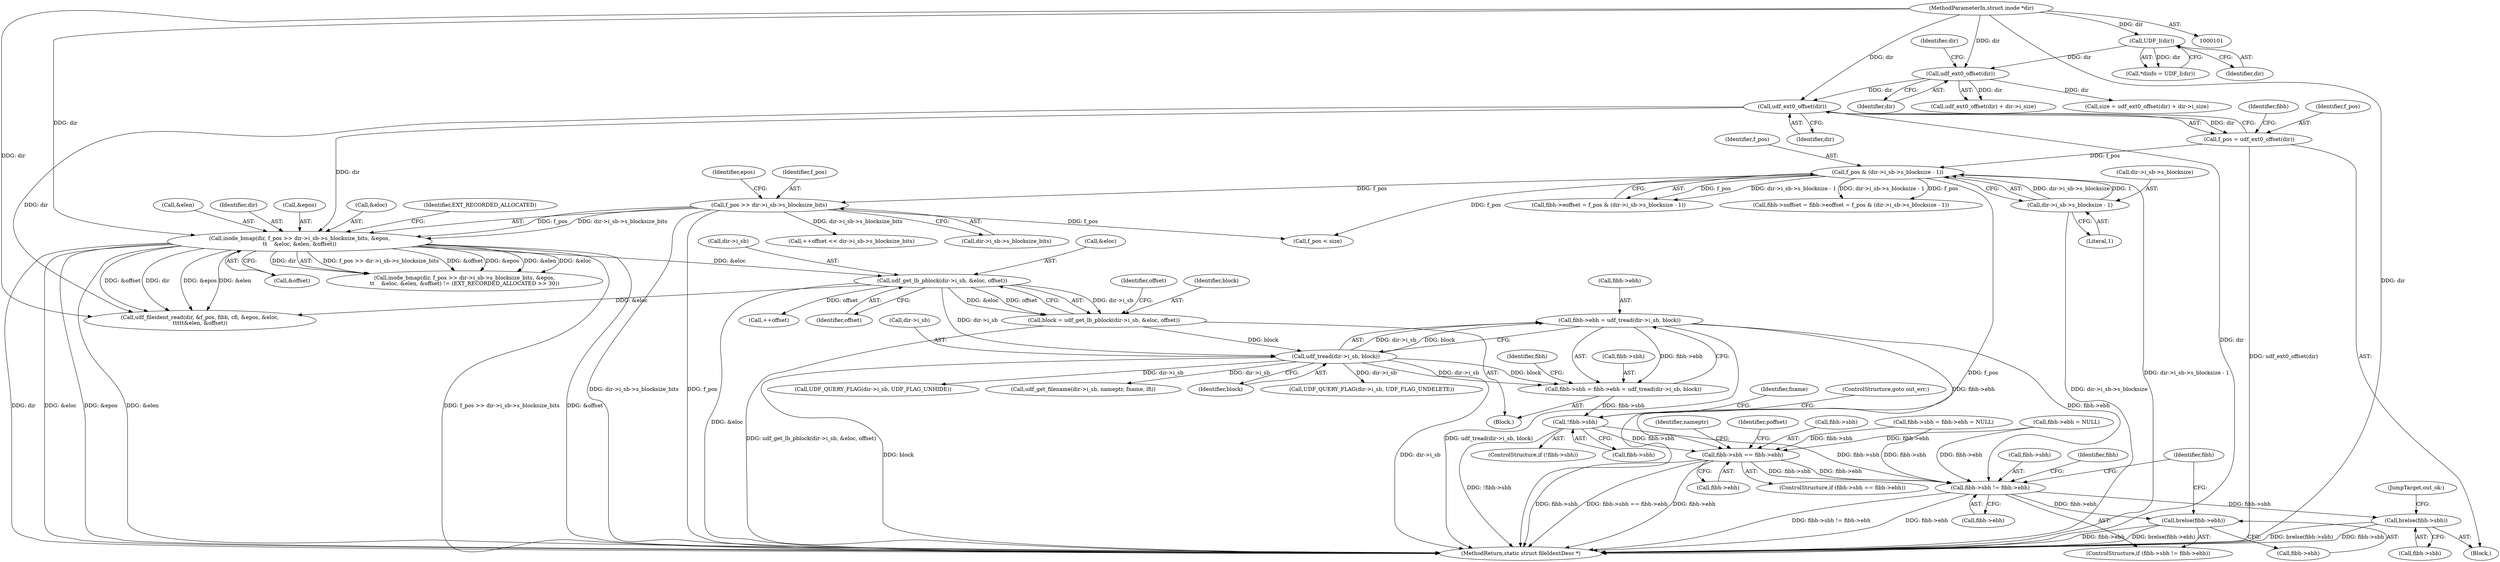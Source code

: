 digraph "0_linux_0e5cc9a40ada6046e6bc3bdfcd0c0d7e4b706b14_0@API" {
"1000277" [label="(Call,fibh->ebh = udf_tread(dir->i_sb, block))"];
"1000281" [label="(Call,udf_tread(dir->i_sb, block))"];
"1000225" [label="(Call,udf_get_lb_pblock(dir->i_sb, &eloc, offset))"];
"1000202" [label="(Call,inode_bmap(dir, f_pos >> dir->i_sb->s_blocksize_bits, &epos,\n\t\t    &eloc, &elen, &offset))"];
"1000165" [label="(Call,udf_ext0_offset(dir))"];
"1000158" [label="(Call,udf_ext0_offset(dir))"];
"1000129" [label="(Call,UDF_I(dir))"];
"1000102" [label="(MethodParameterIn,struct inode *dir)"];
"1000204" [label="(Call,f_pos >> dir->i_sb->s_blocksize_bits)"];
"1000184" [label="(Call,f_pos & (dir->i_sb->s_blocksize - 1))"];
"1000163" [label="(Call,f_pos = udf_ext0_offset(dir))"];
"1000186" [label="(Call,dir->i_sb->s_blocksize - 1)"];
"1000223" [label="(Call,block = udf_get_lb_pblock(dir->i_sb, &eloc, offset))"];
"1000273" [label="(Call,fibh->sbh = fibh->ebh = udf_tread(dir->i_sb, block))"];
"1000287" [label="(Call,!fibh->sbh)"];
"1000338" [label="(Call,fibh->sbh == fibh->ebh)"];
"1000486" [label="(Call,fibh->sbh != fibh->ebh)"];
"1000493" [label="(Call,brelse(fibh->ebh))"];
"1000497" [label="(Call,brelse(fibh->sbh))"];
"1000127" [label="(Call,*dinfo = UDF_I(dir))"];
"1000159" [label="(Identifier,dir)"];
"1000212" [label="(Identifier,epos)"];
"1000234" [label="(Call,++offset << dir->i_sb->s_blocksize_bits)"];
"1000357" [label="(Identifier,poffset)"];
"1000490" [label="(Call,fibh->ebh)"];
"1000215" [label="(Call,&elen)"];
"1000203" [label="(Identifier,dir)"];
"1000185" [label="(Identifier,f_pos)"];
"1000163" [label="(Call,f_pos = udf_ext0_offset(dir))"];
"1000423" [label="(Call,UDF_QUERY_FLAG(dir->i_sb, UDF_FLAG_UNDELETE))"];
"1000180" [label="(Call,fibh->eoffset = f_pos & (dir->i_sb->s_blocksize - 1))"];
"1000487" [label="(Call,fibh->sbh)"];
"1000281" [label="(Call,udf_tread(dir->i_sb, block))"];
"1000102" [label="(MethodParameterIn,struct inode *dir)"];
"1000231" [label="(Identifier,offset)"];
"1000510" [label="(MethodReturn,static struct fileIdentDesc *)"];
"1000192" [label="(Literal,1)"];
"1000206" [label="(Call,dir->i_sb->s_blocksize_bits)"];
"1000229" [label="(Call,&eloc)"];
"1000158" [label="(Call,udf_ext0_offset(dir))"];
"1000498" [label="(Call,fibh->sbh)"];
"1000499" [label="(Identifier,fibh)"];
"1000497" [label="(Call,brelse(fibh->sbh))"];
"1000236" [label="(Identifier,offset)"];
"1000277" [label="(Call,fibh->ebh = udf_tread(dir->i_sb, block))"];
"1000339" [label="(Call,fibh->sbh)"];
"1000282" [label="(Call,dir->i_sb)"];
"1000302" [label="(Call,f_pos < size)"];
"1000157" [label="(Call,udf_ext0_offset(dir) + dir->i_size)"];
"1000342" [label="(Call,fibh->ebh)"];
"1000273" [label="(Call,fibh->sbh = fibh->ebh = udf_tread(dir->i_sb, block))"];
"1000199" [label="(Block,)"];
"1000493" [label="(Call,brelse(fibh->ebh))"];
"1000274" [label="(Call,fibh->sbh)"];
"1000337" [label="(ControlStructure,if (fibh->sbh == fibh->ebh))"];
"1000130" [label="(Identifier,dir)"];
"1000495" [label="(Identifier,fibh)"];
"1000202" [label="(Call,inode_bmap(dir, f_pos >> dir->i_sb->s_blocksize_bits, &epos,\n\t\t    &eloc, &elen, &offset))"];
"1000347" [label="(Identifier,nameptr)"];
"1000217" [label="(Call,&offset)"];
"1000278" [label="(Call,fibh->ebh)"];
"1000187" [label="(Call,dir->i_sb->s_blocksize)"];
"1000486" [label="(Call,fibh->sbh != fibh->ebh)"];
"1000176" [label="(Call,fibh->soffset = fibh->eoffset = f_pos & (dir->i_sb->s_blocksize - 1))"];
"1000338" [label="(Call,fibh->sbh == fibh->ebh)"];
"1000235" [label="(Call,++offset)"];
"1000205" [label="(Identifier,f_pos)"];
"1000289" [label="(Identifier,fibh)"];
"1000287" [label="(Call,!fibh->sbh)"];
"1000494" [label="(Call,fibh->ebh)"];
"1000440" [label="(Call,UDF_QUERY_FLAG(dir->i_sb, UDF_FLAG_UNHIDE))"];
"1000129" [label="(Call,UDF_I(dir))"];
"1000226" [label="(Call,dir->i_sb)"];
"1000211" [label="(Call,&epos)"];
"1000225" [label="(Call,udf_get_lb_pblock(dir->i_sb, &eloc, offset))"];
"1000461" [label="(Call,udf_get_filename(dir->i_sb, nameptr, fname, lfi))"];
"1000286" [label="(ControlStructure,if (!fibh->sbh))"];
"1000171" [label="(Call,fibh->ebh = NULL)"];
"1000308" [label="(Call,udf_fileident_read(dir, &f_pos, fibh, cfi, &epos, &eloc,\n\t\t\t\t\t&elen, &offset))"];
"1000224" [label="(Identifier,block)"];
"1000213" [label="(Call,&eloc)"];
"1000288" [label="(Call,fibh->sbh)"];
"1000220" [label="(Identifier,EXT_RECORDED_ALLOCATED)"];
"1000169" [label="(Identifier,fibh)"];
"1000223" [label="(Call,block = udf_get_lb_pblock(dir->i_sb, &eloc, offset))"];
"1000155" [label="(Call,size = udf_ext0_offset(dir) + dir->i_size)"];
"1000293" [label="(Identifier,fname)"];
"1000201" [label="(Call,inode_bmap(dir, f_pos >> dir->i_sb->s_blocksize_bits, &epos,\n\t\t    &eloc, &elen, &offset) != (EXT_RECORDED_ALLOCATED >> 30))"];
"1000291" [label="(ControlStructure,goto out_err;)"];
"1000166" [label="(Identifier,dir)"];
"1000485" [label="(ControlStructure,if (fibh->sbh != fibh->ebh))"];
"1000204" [label="(Call,f_pos >> dir->i_sb->s_blocksize_bits)"];
"1000165" [label="(Call,udf_ext0_offset(dir))"];
"1000106" [label="(Block,)"];
"1000184" [label="(Call,f_pos & (dir->i_sb->s_blocksize - 1))"];
"1000164" [label="(Identifier,f_pos)"];
"1000167" [label="(Call,fibh->sbh = fibh->ebh = NULL)"];
"1000285" [label="(Identifier,block)"];
"1000501" [label="(JumpTarget,out_ok:)"];
"1000186" [label="(Call,dir->i_sb->s_blocksize - 1)"];
"1000161" [label="(Identifier,dir)"];
"1000277" -> "1000273"  [label="AST: "];
"1000277" -> "1000281"  [label="CFG: "];
"1000278" -> "1000277"  [label="AST: "];
"1000281" -> "1000277"  [label="AST: "];
"1000273" -> "1000277"  [label="CFG: "];
"1000277" -> "1000510"  [label="DDG: udf_tread(dir->i_sb, block)"];
"1000277" -> "1000273"  [label="DDG: fibh->ebh"];
"1000281" -> "1000277"  [label="DDG: dir->i_sb"];
"1000281" -> "1000277"  [label="DDG: block"];
"1000277" -> "1000338"  [label="DDG: fibh->ebh"];
"1000277" -> "1000486"  [label="DDG: fibh->ebh"];
"1000281" -> "1000285"  [label="CFG: "];
"1000282" -> "1000281"  [label="AST: "];
"1000285" -> "1000281"  [label="AST: "];
"1000281" -> "1000510"  [label="DDG: block"];
"1000281" -> "1000510"  [label="DDG: dir->i_sb"];
"1000281" -> "1000273"  [label="DDG: dir->i_sb"];
"1000281" -> "1000273"  [label="DDG: block"];
"1000225" -> "1000281"  [label="DDG: dir->i_sb"];
"1000223" -> "1000281"  [label="DDG: block"];
"1000281" -> "1000423"  [label="DDG: dir->i_sb"];
"1000281" -> "1000440"  [label="DDG: dir->i_sb"];
"1000281" -> "1000461"  [label="DDG: dir->i_sb"];
"1000225" -> "1000223"  [label="AST: "];
"1000225" -> "1000231"  [label="CFG: "];
"1000226" -> "1000225"  [label="AST: "];
"1000229" -> "1000225"  [label="AST: "];
"1000231" -> "1000225"  [label="AST: "];
"1000223" -> "1000225"  [label="CFG: "];
"1000225" -> "1000510"  [label="DDG: &eloc"];
"1000225" -> "1000223"  [label="DDG: dir->i_sb"];
"1000225" -> "1000223"  [label="DDG: &eloc"];
"1000225" -> "1000223"  [label="DDG: offset"];
"1000202" -> "1000225"  [label="DDG: &eloc"];
"1000225" -> "1000235"  [label="DDG: offset"];
"1000225" -> "1000308"  [label="DDG: &eloc"];
"1000202" -> "1000201"  [label="AST: "];
"1000202" -> "1000217"  [label="CFG: "];
"1000203" -> "1000202"  [label="AST: "];
"1000204" -> "1000202"  [label="AST: "];
"1000211" -> "1000202"  [label="AST: "];
"1000213" -> "1000202"  [label="AST: "];
"1000215" -> "1000202"  [label="AST: "];
"1000217" -> "1000202"  [label="AST: "];
"1000220" -> "1000202"  [label="CFG: "];
"1000202" -> "1000510"  [label="DDG: &offset"];
"1000202" -> "1000510"  [label="DDG: dir"];
"1000202" -> "1000510"  [label="DDG: &eloc"];
"1000202" -> "1000510"  [label="DDG: &epos"];
"1000202" -> "1000510"  [label="DDG: &elen"];
"1000202" -> "1000510"  [label="DDG: f_pos >> dir->i_sb->s_blocksize_bits"];
"1000202" -> "1000201"  [label="DDG: f_pos >> dir->i_sb->s_blocksize_bits"];
"1000202" -> "1000201"  [label="DDG: &offset"];
"1000202" -> "1000201"  [label="DDG: &epos"];
"1000202" -> "1000201"  [label="DDG: &elen"];
"1000202" -> "1000201"  [label="DDG: &eloc"];
"1000202" -> "1000201"  [label="DDG: dir"];
"1000165" -> "1000202"  [label="DDG: dir"];
"1000102" -> "1000202"  [label="DDG: dir"];
"1000204" -> "1000202"  [label="DDG: f_pos"];
"1000204" -> "1000202"  [label="DDG: dir->i_sb->s_blocksize_bits"];
"1000202" -> "1000308"  [label="DDG: dir"];
"1000202" -> "1000308"  [label="DDG: &epos"];
"1000202" -> "1000308"  [label="DDG: &elen"];
"1000202" -> "1000308"  [label="DDG: &offset"];
"1000165" -> "1000163"  [label="AST: "];
"1000165" -> "1000166"  [label="CFG: "];
"1000166" -> "1000165"  [label="AST: "];
"1000163" -> "1000165"  [label="CFG: "];
"1000165" -> "1000510"  [label="DDG: dir"];
"1000165" -> "1000163"  [label="DDG: dir"];
"1000158" -> "1000165"  [label="DDG: dir"];
"1000102" -> "1000165"  [label="DDG: dir"];
"1000165" -> "1000308"  [label="DDG: dir"];
"1000158" -> "1000157"  [label="AST: "];
"1000158" -> "1000159"  [label="CFG: "];
"1000159" -> "1000158"  [label="AST: "];
"1000161" -> "1000158"  [label="CFG: "];
"1000158" -> "1000155"  [label="DDG: dir"];
"1000158" -> "1000157"  [label="DDG: dir"];
"1000129" -> "1000158"  [label="DDG: dir"];
"1000102" -> "1000158"  [label="DDG: dir"];
"1000129" -> "1000127"  [label="AST: "];
"1000129" -> "1000130"  [label="CFG: "];
"1000130" -> "1000129"  [label="AST: "];
"1000127" -> "1000129"  [label="CFG: "];
"1000129" -> "1000127"  [label="DDG: dir"];
"1000102" -> "1000129"  [label="DDG: dir"];
"1000102" -> "1000101"  [label="AST: "];
"1000102" -> "1000510"  [label="DDG: dir"];
"1000102" -> "1000308"  [label="DDG: dir"];
"1000204" -> "1000206"  [label="CFG: "];
"1000205" -> "1000204"  [label="AST: "];
"1000206" -> "1000204"  [label="AST: "];
"1000212" -> "1000204"  [label="CFG: "];
"1000204" -> "1000510"  [label="DDG: dir->i_sb->s_blocksize_bits"];
"1000204" -> "1000510"  [label="DDG: f_pos"];
"1000184" -> "1000204"  [label="DDG: f_pos"];
"1000204" -> "1000234"  [label="DDG: dir->i_sb->s_blocksize_bits"];
"1000204" -> "1000302"  [label="DDG: f_pos"];
"1000184" -> "1000180"  [label="AST: "];
"1000184" -> "1000186"  [label="CFG: "];
"1000185" -> "1000184"  [label="AST: "];
"1000186" -> "1000184"  [label="AST: "];
"1000180" -> "1000184"  [label="CFG: "];
"1000184" -> "1000510"  [label="DDG: dir->i_sb->s_blocksize - 1"];
"1000184" -> "1000510"  [label="DDG: f_pos"];
"1000184" -> "1000176"  [label="DDG: f_pos"];
"1000184" -> "1000176"  [label="DDG: dir->i_sb->s_blocksize - 1"];
"1000184" -> "1000180"  [label="DDG: f_pos"];
"1000184" -> "1000180"  [label="DDG: dir->i_sb->s_blocksize - 1"];
"1000163" -> "1000184"  [label="DDG: f_pos"];
"1000186" -> "1000184"  [label="DDG: dir->i_sb->s_blocksize"];
"1000186" -> "1000184"  [label="DDG: 1"];
"1000184" -> "1000302"  [label="DDG: f_pos"];
"1000163" -> "1000106"  [label="AST: "];
"1000164" -> "1000163"  [label="AST: "];
"1000169" -> "1000163"  [label="CFG: "];
"1000163" -> "1000510"  [label="DDG: udf_ext0_offset(dir)"];
"1000186" -> "1000192"  [label="CFG: "];
"1000187" -> "1000186"  [label="AST: "];
"1000192" -> "1000186"  [label="AST: "];
"1000186" -> "1000510"  [label="DDG: dir->i_sb->s_blocksize"];
"1000223" -> "1000199"  [label="AST: "];
"1000224" -> "1000223"  [label="AST: "];
"1000236" -> "1000223"  [label="CFG: "];
"1000223" -> "1000510"  [label="DDG: udf_get_lb_pblock(dir->i_sb, &eloc, offset)"];
"1000273" -> "1000199"  [label="AST: "];
"1000274" -> "1000273"  [label="AST: "];
"1000289" -> "1000273"  [label="CFG: "];
"1000273" -> "1000287"  [label="DDG: fibh->sbh"];
"1000287" -> "1000286"  [label="AST: "];
"1000287" -> "1000288"  [label="CFG: "];
"1000288" -> "1000287"  [label="AST: "];
"1000291" -> "1000287"  [label="CFG: "];
"1000293" -> "1000287"  [label="CFG: "];
"1000287" -> "1000510"  [label="DDG: !fibh->sbh"];
"1000287" -> "1000338"  [label="DDG: fibh->sbh"];
"1000287" -> "1000486"  [label="DDG: fibh->sbh"];
"1000338" -> "1000337"  [label="AST: "];
"1000338" -> "1000342"  [label="CFG: "];
"1000339" -> "1000338"  [label="AST: "];
"1000342" -> "1000338"  [label="AST: "];
"1000347" -> "1000338"  [label="CFG: "];
"1000357" -> "1000338"  [label="CFG: "];
"1000338" -> "1000510"  [label="DDG: fibh->sbh"];
"1000338" -> "1000510"  [label="DDG: fibh->sbh == fibh->ebh"];
"1000338" -> "1000510"  [label="DDG: fibh->ebh"];
"1000167" -> "1000338"  [label="DDG: fibh->sbh"];
"1000171" -> "1000338"  [label="DDG: fibh->ebh"];
"1000338" -> "1000486"  [label="DDG: fibh->sbh"];
"1000338" -> "1000486"  [label="DDG: fibh->ebh"];
"1000486" -> "1000485"  [label="AST: "];
"1000486" -> "1000490"  [label="CFG: "];
"1000487" -> "1000486"  [label="AST: "];
"1000490" -> "1000486"  [label="AST: "];
"1000495" -> "1000486"  [label="CFG: "];
"1000499" -> "1000486"  [label="CFG: "];
"1000486" -> "1000510"  [label="DDG: fibh->sbh != fibh->ebh"];
"1000486" -> "1000510"  [label="DDG: fibh->ebh"];
"1000167" -> "1000486"  [label="DDG: fibh->sbh"];
"1000171" -> "1000486"  [label="DDG: fibh->ebh"];
"1000486" -> "1000493"  [label="DDG: fibh->ebh"];
"1000486" -> "1000497"  [label="DDG: fibh->sbh"];
"1000493" -> "1000485"  [label="AST: "];
"1000493" -> "1000494"  [label="CFG: "];
"1000494" -> "1000493"  [label="AST: "];
"1000499" -> "1000493"  [label="CFG: "];
"1000493" -> "1000510"  [label="DDG: fibh->ebh"];
"1000493" -> "1000510"  [label="DDG: brelse(fibh->ebh)"];
"1000497" -> "1000106"  [label="AST: "];
"1000497" -> "1000498"  [label="CFG: "];
"1000498" -> "1000497"  [label="AST: "];
"1000501" -> "1000497"  [label="CFG: "];
"1000497" -> "1000510"  [label="DDG: fibh->sbh"];
"1000497" -> "1000510"  [label="DDG: brelse(fibh->sbh)"];
}
